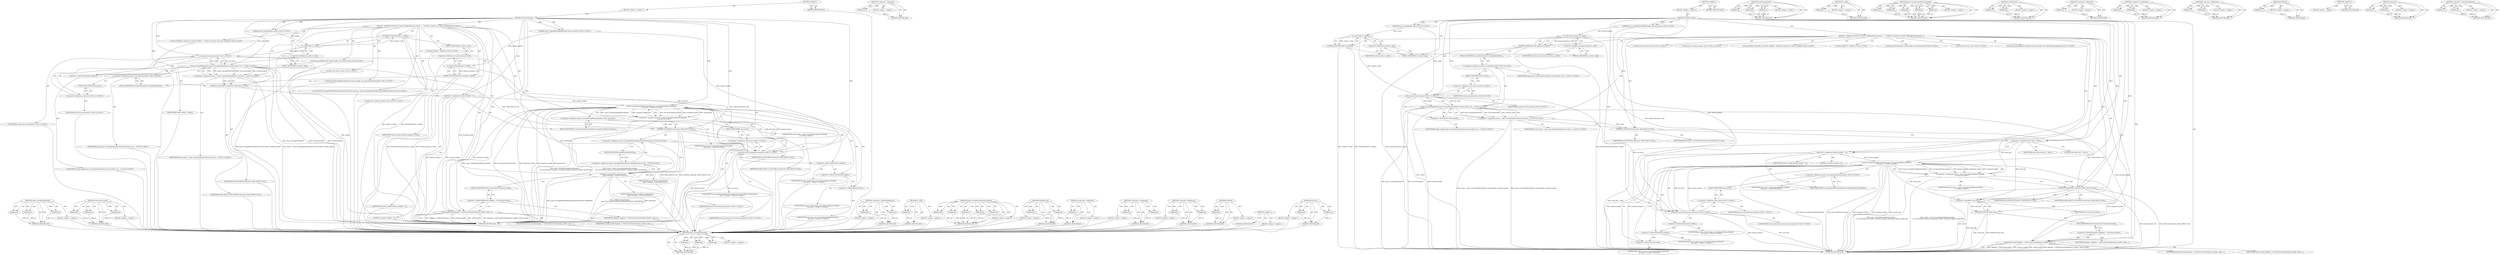 digraph "std.move" {
vulnerable_135 [label=<(METHOD,mojo.UnwrapPlatformFile)>];
vulnerable_136 [label=<(PARAM,p1)>];
vulnerable_137 [label=<(PARAM,p2)>];
vulnerable_138 [label=<(PARAM,p3)>];
vulnerable_139 [label=<(BLOCK,&lt;empty&gt;,&lt;empty&gt;)>];
vulnerable_140 [label=<(METHOD_RETURN,ANY)>];
vulnerable_163 [label=<(METHOD,&lt;operator&gt;.logicalNot)>];
vulnerable_164 [label=<(PARAM,p1)>];
vulnerable_165 [label=<(BLOCK,&lt;empty&gt;,&lt;empty&gt;)>];
vulnerable_166 [label=<(METHOD_RETURN,ANY)>];
vulnerable_6 [label=<(METHOD,&lt;global&gt;)<SUB>1</SUB>>];
vulnerable_7 [label=<(BLOCK,&lt;empty&gt;,&lt;empty&gt;)<SUB>1</SUB>>];
vulnerable_8 [label=<(METHOD,StreamCreated)<SUB>1</SUB>>];
vulnerable_9 [label="<(PARAM,mojo::ScopedSharedBufferHandle shared_memory)<SUB>2</SUB>>"];
vulnerable_10 [label="<(PARAM,mojo::ScopedHandle socket)<SUB>3</SUB>>"];
vulnerable_11 [label=<(BLOCK,{
  DCHECK_CALLED_ON_VALID_THREAD(thread_checke...,{
  DCHECK_CALLED_ON_VALID_THREAD(thread_checke...)<SUB>3</SUB>>];
vulnerable_12 [label="<(LOCAL,DCHECK_CALLED_ON_VALID_THREAD : DCHECK_CALLED_ON_VALID_THREAD)<SUB>4</SUB>>"];
vulnerable_13 [label="<(LOCAL,DCHECK : DCHECK)<SUB>5</SUB>>"];
vulnerable_14 [label=<(DCHECK,DCHECK(socket.is_valid()))<SUB>6</SUB>>];
vulnerable_15 [label=<(is_valid,socket.is_valid())<SUB>6</SUB>>];
vulnerable_16 [label=<(&lt;operator&gt;.fieldAccess,socket.is_valid)<SUB>6</SUB>>];
vulnerable_17 [label=<(IDENTIFIER,socket,socket.is_valid())<SUB>6</SUB>>];
vulnerable_18 [label=<(FIELD_IDENTIFIER,is_valid,is_valid)<SUB>6</SUB>>];
vulnerable_19 [label=<(DCHECK,DCHECK(shared_memory.is_valid()))<SUB>7</SUB>>];
vulnerable_20 [label=<(is_valid,shared_memory.is_valid())<SUB>7</SUB>>];
vulnerable_21 [label=<(&lt;operator&gt;.fieldAccess,shared_memory.is_valid)<SUB>7</SUB>>];
vulnerable_22 [label=<(IDENTIFIER,shared_memory,shared_memory.is_valid())<SUB>7</SUB>>];
vulnerable_23 [label=<(FIELD_IDENTIFIER,is_valid,is_valid)<SUB>7</SUB>>];
vulnerable_24 [label="<(LOCAL,base.PlatformFile socket_handle: base.PlatformFile)<SUB>9</SUB>>"];
vulnerable_25 [label="<(LOCAL,auto result: auto)<SUB>10</SUB>>"];
vulnerable_26 [label="<(&lt;operator&gt;.assignment,result = mojo::UnwrapPlatformFile(std::move(soc...)<SUB>10</SUB>>"];
vulnerable_27 [label="<(IDENTIFIER,result,result = mojo::UnwrapPlatformFile(std::move(soc...)<SUB>10</SUB>>"];
vulnerable_28 [label="<(mojo.UnwrapPlatformFile,mojo::UnwrapPlatformFile(std::move(socket), &amp;so...)<SUB>10</SUB>>"];
vulnerable_29 [label="<(&lt;operator&gt;.fieldAccess,mojo::UnwrapPlatformFile)<SUB>10</SUB>>"];
vulnerable_30 [label="<(IDENTIFIER,mojo,mojo::UnwrapPlatformFile(std::move(socket), &amp;so...)<SUB>10</SUB>>"];
vulnerable_31 [label=<(FIELD_IDENTIFIER,UnwrapPlatformFile,UnwrapPlatformFile)<SUB>10</SUB>>];
vulnerable_32 [label="<(std.move,std::move(socket))<SUB>10</SUB>>"];
vulnerable_33 [label="<(&lt;operator&gt;.fieldAccess,std::move)<SUB>10</SUB>>"];
vulnerable_34 [label="<(IDENTIFIER,std,std::move(socket))<SUB>10</SUB>>"];
vulnerable_35 [label=<(FIELD_IDENTIFIER,move,move)<SUB>10</SUB>>];
vulnerable_36 [label="<(IDENTIFIER,socket,std::move(socket))<SUB>10</SUB>>"];
vulnerable_37 [label=<(&lt;operator&gt;.addressOf,&amp;socket_handle)<SUB>10</SUB>>];
vulnerable_38 [label="<(IDENTIFIER,socket_handle,mojo::UnwrapPlatformFile(std::move(socket), &amp;so...)<SUB>10</SUB>>"];
vulnerable_39 [label=<(DCHECK_EQ,DCHECK_EQ(result, MOJO_RESULT_OK))<SUB>11</SUB>>];
vulnerable_40 [label=<(IDENTIFIER,result,DCHECK_EQ(result, MOJO_RESULT_OK))<SUB>11</SUB>>];
vulnerable_41 [label=<(IDENTIFIER,MOJO_RESULT_OK,DCHECK_EQ(result, MOJO_RESULT_OK))<SUB>11</SUB>>];
vulnerable_42 [label="<(LOCAL,base.SharedMemoryHandle memory_handle: base.SharedMemoryHandle)<SUB>13</SUB>>"];
vulnerable_43 [label="<(LOCAL,bool read_only: bool)<SUB>14</SUB>>"];
vulnerable_44 [label=<(&lt;operator&gt;.assignment,read_only = false)<SUB>14</SUB>>];
vulnerable_45 [label=<(IDENTIFIER,read_only,read_only = false)<SUB>14</SUB>>];
vulnerable_46 [label=<(LITERAL,false,read_only = false)<SUB>14</SUB>>];
vulnerable_47 [label="<(LOCAL,size_t memory_length: size_t)<SUB>15</SUB>>"];
vulnerable_48 [label=<(&lt;operator&gt;.assignment,memory_length = 0)<SUB>15</SUB>>];
vulnerable_49 [label=<(IDENTIFIER,memory_length,memory_length = 0)<SUB>15</SUB>>];
vulnerable_50 [label=<(LITERAL,0,memory_length = 0)<SUB>15</SUB>>];
vulnerable_51 [label="<(&lt;operator&gt;.assignment,result = mojo::UnwrapSharedMemoryHandle(
      ...)<SUB>16</SUB>>"];
vulnerable_52 [label="<(IDENTIFIER,result,result = mojo::UnwrapSharedMemoryHandle(
      ...)<SUB>16</SUB>>"];
vulnerable_53 [label="<(mojo.UnwrapSharedMemoryHandle,mojo::UnwrapSharedMemoryHandle(
      std::move...)<SUB>16</SUB>>"];
vulnerable_54 [label="<(&lt;operator&gt;.fieldAccess,mojo::UnwrapSharedMemoryHandle)<SUB>16</SUB>>"];
vulnerable_55 [label="<(IDENTIFIER,mojo,mojo::UnwrapSharedMemoryHandle(
      std::move...)<SUB>16</SUB>>"];
vulnerable_56 [label=<(FIELD_IDENTIFIER,UnwrapSharedMemoryHandle,UnwrapSharedMemoryHandle)<SUB>16</SUB>>];
vulnerable_57 [label="<(std.move,std::move(shared_memory))<SUB>17</SUB>>"];
vulnerable_58 [label="<(&lt;operator&gt;.fieldAccess,std::move)<SUB>17</SUB>>"];
vulnerable_59 [label="<(IDENTIFIER,std,std::move(shared_memory))<SUB>17</SUB>>"];
vulnerable_60 [label=<(FIELD_IDENTIFIER,move,move)<SUB>17</SUB>>];
vulnerable_61 [label="<(IDENTIFIER,shared_memory,std::move(shared_memory))<SUB>17</SUB>>"];
vulnerable_62 [label=<(&lt;operator&gt;.addressOf,&amp;memory_handle)<SUB>17</SUB>>];
vulnerable_63 [label="<(IDENTIFIER,memory_handle,mojo::UnwrapSharedMemoryHandle(
      std::move...)<SUB>17</SUB>>"];
vulnerable_64 [label=<(&lt;operator&gt;.addressOf,&amp;memory_length)<SUB>17</SUB>>];
vulnerable_65 [label="<(IDENTIFIER,memory_length,mojo::UnwrapSharedMemoryHandle(
      std::move...)<SUB>17</SUB>>"];
vulnerable_66 [label=<(&lt;operator&gt;.addressOf,&amp;read_only)<SUB>17</SUB>>];
vulnerable_67 [label="<(IDENTIFIER,read_only,mojo::UnwrapSharedMemoryHandle(
      std::move...)<SUB>17</SUB>>"];
vulnerable_68 [label=<(DCHECK_EQ,DCHECK_EQ(result, MOJO_RESULT_OK))<SUB>18</SUB>>];
vulnerable_69 [label=<(IDENTIFIER,result,DCHECK_EQ(result, MOJO_RESULT_OK))<SUB>18</SUB>>];
vulnerable_70 [label=<(IDENTIFIER,MOJO_RESULT_OK,DCHECK_EQ(result, MOJO_RESULT_OK))<SUB>18</SUB>>];
vulnerable_71 [label=<(DCHECK,DCHECK(!read_only))<SUB>19</SUB>>];
vulnerable_72 [label=<(&lt;operator&gt;.logicalNot,!read_only)<SUB>19</SUB>>];
vulnerable_73 [label=<(IDENTIFIER,read_only,!read_only)<SUB>19</SUB>>];
vulnerable_74 [label=<(OnStreamCreated,delegate_-&gt;OnStreamCreated(memory_handle, socke...)<SUB>21</SUB>>];
vulnerable_75 [label=<(&lt;operator&gt;.indirectFieldAccess,delegate_-&gt;OnStreamCreated)<SUB>21</SUB>>];
vulnerable_76 [label=<(IDENTIFIER,delegate_,delegate_-&gt;OnStreamCreated(memory_handle, socke...)<SUB>21</SUB>>];
vulnerable_77 [label=<(FIELD_IDENTIFIER,OnStreamCreated,OnStreamCreated)<SUB>21</SUB>>];
vulnerable_78 [label=<(IDENTIFIER,memory_handle,delegate_-&gt;OnStreamCreated(memory_handle, socke...)<SUB>21</SUB>>];
vulnerable_79 [label=<(IDENTIFIER,socket_handle,delegate_-&gt;OnStreamCreated(memory_handle, socke...)<SUB>21</SUB>>];
vulnerable_80 [label=<(METHOD_RETURN,void)<SUB>1</SUB>>];
vulnerable_82 [label=<(METHOD_RETURN,ANY)<SUB>1</SUB>>];
vulnerable_167 [label=<(METHOD,OnStreamCreated)>];
vulnerable_168 [label=<(PARAM,p1)>];
vulnerable_169 [label=<(PARAM,p2)>];
vulnerable_170 [label=<(PARAM,p3)>];
vulnerable_171 [label=<(BLOCK,&lt;empty&gt;,&lt;empty&gt;)>];
vulnerable_172 [label=<(METHOD_RETURN,ANY)>];
vulnerable_121 [label=<(METHOD,is_valid)>];
vulnerable_122 [label=<(PARAM,p1)>];
vulnerable_123 [label=<(BLOCK,&lt;empty&gt;,&lt;empty&gt;)>];
vulnerable_124 [label=<(METHOD_RETURN,ANY)>];
vulnerable_155 [label=<(METHOD,mojo.UnwrapSharedMemoryHandle)>];
vulnerable_156 [label=<(PARAM,p1)>];
vulnerable_157 [label=<(PARAM,p2)>];
vulnerable_158 [label=<(PARAM,p3)>];
vulnerable_159 [label=<(PARAM,p4)>];
vulnerable_160 [label=<(PARAM,p5)>];
vulnerable_161 [label=<(BLOCK,&lt;empty&gt;,&lt;empty&gt;)>];
vulnerable_162 [label=<(METHOD_RETURN,ANY)>];
vulnerable_150 [label=<(METHOD,DCHECK_EQ)>];
vulnerable_151 [label=<(PARAM,p1)>];
vulnerable_152 [label=<(PARAM,p2)>];
vulnerable_153 [label=<(BLOCK,&lt;empty&gt;,&lt;empty&gt;)>];
vulnerable_154 [label=<(METHOD_RETURN,ANY)>];
vulnerable_146 [label=<(METHOD,&lt;operator&gt;.addressOf)>];
vulnerable_147 [label=<(PARAM,p1)>];
vulnerable_148 [label=<(BLOCK,&lt;empty&gt;,&lt;empty&gt;)>];
vulnerable_149 [label=<(METHOD_RETURN,ANY)>];
vulnerable_130 [label=<(METHOD,&lt;operator&gt;.assignment)>];
vulnerable_131 [label=<(PARAM,p1)>];
vulnerable_132 [label=<(PARAM,p2)>];
vulnerable_133 [label=<(BLOCK,&lt;empty&gt;,&lt;empty&gt;)>];
vulnerable_134 [label=<(METHOD_RETURN,ANY)>];
vulnerable_125 [label=<(METHOD,&lt;operator&gt;.fieldAccess)>];
vulnerable_126 [label=<(PARAM,p1)>];
vulnerable_127 [label=<(PARAM,p2)>];
vulnerable_128 [label=<(BLOCK,&lt;empty&gt;,&lt;empty&gt;)>];
vulnerable_129 [label=<(METHOD_RETURN,ANY)>];
vulnerable_117 [label=<(METHOD,DCHECK)>];
vulnerable_118 [label=<(PARAM,p1)>];
vulnerable_119 [label=<(BLOCK,&lt;empty&gt;,&lt;empty&gt;)>];
vulnerable_120 [label=<(METHOD_RETURN,ANY)>];
vulnerable_111 [label=<(METHOD,&lt;global&gt;)<SUB>1</SUB>>];
vulnerable_112 [label=<(BLOCK,&lt;empty&gt;,&lt;empty&gt;)>];
vulnerable_113 [label=<(METHOD_RETURN,ANY)>];
vulnerable_141 [label=<(METHOD,std.move)>];
vulnerable_142 [label=<(PARAM,p1)>];
vulnerable_143 [label=<(PARAM,p2)>];
vulnerable_144 [label=<(BLOCK,&lt;empty&gt;,&lt;empty&gt;)>];
vulnerable_145 [label=<(METHOD_RETURN,ANY)>];
vulnerable_173 [label=<(METHOD,&lt;operator&gt;.indirectFieldAccess)>];
vulnerable_174 [label=<(PARAM,p1)>];
vulnerable_175 [label=<(PARAM,p2)>];
vulnerable_176 [label=<(BLOCK,&lt;empty&gt;,&lt;empty&gt;)>];
vulnerable_177 [label=<(METHOD_RETURN,ANY)>];
fixed_138 [label=<(METHOD,mojo.UnwrapPlatformFile)>];
fixed_139 [label=<(PARAM,p1)>];
fixed_140 [label=<(PARAM,p2)>];
fixed_141 [label=<(PARAM,p3)>];
fixed_142 [label=<(BLOCK,&lt;empty&gt;,&lt;empty&gt;)>];
fixed_143 [label=<(METHOD_RETURN,ANY)>];
fixed_166 [label=<(METHOD,OnStreamCreated)>];
fixed_167 [label=<(PARAM,p1)>];
fixed_168 [label=<(PARAM,p2)>];
fixed_169 [label=<(PARAM,p3)>];
fixed_170 [label=<(BLOCK,&lt;empty&gt;,&lt;empty&gt;)>];
fixed_171 [label=<(METHOD_RETURN,ANY)>];
fixed_6 [label=<(METHOD,&lt;global&gt;)<SUB>1</SUB>>];
fixed_7 [label=<(BLOCK,&lt;empty&gt;,&lt;empty&gt;)<SUB>1</SUB>>];
fixed_8 [label=<(METHOD,StreamCreated)<SUB>1</SUB>>];
fixed_9 [label="<(PARAM,mojo::ScopedSharedBufferHandle shared_memory)<SUB>2</SUB>>"];
fixed_10 [label="<(PARAM,mojo::ScopedHandle socket)<SUB>3</SUB>>"];
fixed_11 [label=<(BLOCK,{
  DCHECK_CALLED_ON_VALID_THREAD(thread_checke...,{
  DCHECK_CALLED_ON_VALID_THREAD(thread_checke...)<SUB>3</SUB>>];
fixed_12 [label="<(LOCAL,DCHECK_CALLED_ON_VALID_THREAD : DCHECK_CALLED_ON_VALID_THREAD)<SUB>4</SUB>>"];
fixed_13 [label="<(LOCAL,DCHECK : DCHECK)<SUB>5</SUB>>"];
fixed_14 [label=<(DCHECK,DCHECK(socket.is_valid()))<SUB>6</SUB>>];
fixed_15 [label=<(is_valid,socket.is_valid())<SUB>6</SUB>>];
fixed_16 [label=<(&lt;operator&gt;.fieldAccess,socket.is_valid)<SUB>6</SUB>>];
fixed_17 [label=<(IDENTIFIER,socket,socket.is_valid())<SUB>6</SUB>>];
fixed_18 [label=<(FIELD_IDENTIFIER,is_valid,is_valid)<SUB>6</SUB>>];
fixed_19 [label=<(DCHECK,DCHECK(shared_memory.is_valid()))<SUB>7</SUB>>];
fixed_20 [label=<(is_valid,shared_memory.is_valid())<SUB>7</SUB>>];
fixed_21 [label=<(&lt;operator&gt;.fieldAccess,shared_memory.is_valid)<SUB>7</SUB>>];
fixed_22 [label=<(IDENTIFIER,shared_memory,shared_memory.is_valid())<SUB>7</SUB>>];
fixed_23 [label=<(FIELD_IDENTIFIER,is_valid,is_valid)<SUB>7</SUB>>];
fixed_24 [label="<(LOCAL,base.PlatformFile socket_handle: base.PlatformFile)<SUB>9</SUB>>"];
fixed_25 [label="<(LOCAL,auto result: auto)<SUB>10</SUB>>"];
fixed_26 [label="<(&lt;operator&gt;.assignment,result = mojo::UnwrapPlatformFile(std::move(soc...)<SUB>10</SUB>>"];
fixed_27 [label="<(IDENTIFIER,result,result = mojo::UnwrapPlatformFile(std::move(soc...)<SUB>10</SUB>>"];
fixed_28 [label="<(mojo.UnwrapPlatformFile,mojo::UnwrapPlatformFile(std::move(socket), &amp;so...)<SUB>10</SUB>>"];
fixed_29 [label="<(&lt;operator&gt;.fieldAccess,mojo::UnwrapPlatformFile)<SUB>10</SUB>>"];
fixed_30 [label="<(IDENTIFIER,mojo,mojo::UnwrapPlatformFile(std::move(socket), &amp;so...)<SUB>10</SUB>>"];
fixed_31 [label=<(FIELD_IDENTIFIER,UnwrapPlatformFile,UnwrapPlatformFile)<SUB>10</SUB>>];
fixed_32 [label="<(std.move,std::move(socket))<SUB>10</SUB>>"];
fixed_33 [label="<(&lt;operator&gt;.fieldAccess,std::move)<SUB>10</SUB>>"];
fixed_34 [label="<(IDENTIFIER,std,std::move(socket))<SUB>10</SUB>>"];
fixed_35 [label=<(FIELD_IDENTIFIER,move,move)<SUB>10</SUB>>];
fixed_36 [label="<(IDENTIFIER,socket,std::move(socket))<SUB>10</SUB>>"];
fixed_37 [label=<(&lt;operator&gt;.addressOf,&amp;socket_handle)<SUB>10</SUB>>];
fixed_38 [label="<(IDENTIFIER,socket_handle,mojo::UnwrapPlatformFile(std::move(socket), &amp;so...)<SUB>10</SUB>>"];
fixed_39 [label=<(DCHECK_EQ,DCHECK_EQ(result, MOJO_RESULT_OK))<SUB>11</SUB>>];
fixed_40 [label=<(IDENTIFIER,result,DCHECK_EQ(result, MOJO_RESULT_OK))<SUB>11</SUB>>];
fixed_41 [label=<(IDENTIFIER,MOJO_RESULT_OK,DCHECK_EQ(result, MOJO_RESULT_OK))<SUB>11</SUB>>];
fixed_42 [label="<(LOCAL,base.SharedMemoryHandle memory_handle: base.SharedMemoryHandle)<SUB>13</SUB>>"];
fixed_43 [label="<(LOCAL,mojo.UnwrappedSharedMemoryHandleProtection protection: mojo.UnwrappedSharedMemoryHandleProtection)<SUB>14</SUB>>"];
fixed_44 [label="<(LOCAL,size_t memory_length: size_t)<SUB>15</SUB>>"];
fixed_45 [label=<(&lt;operator&gt;.assignment,memory_length = 0)<SUB>15</SUB>>];
fixed_46 [label=<(IDENTIFIER,memory_length,memory_length = 0)<SUB>15</SUB>>];
fixed_47 [label=<(LITERAL,0,memory_length = 0)<SUB>15</SUB>>];
fixed_48 [label="<(&lt;operator&gt;.assignment,result = mojo::UnwrapSharedMemoryHandle(
      ...)<SUB>16</SUB>>"];
fixed_49 [label="<(IDENTIFIER,result,result = mojo::UnwrapSharedMemoryHandle(
      ...)<SUB>16</SUB>>"];
fixed_50 [label="<(mojo.UnwrapSharedMemoryHandle,mojo::UnwrapSharedMemoryHandle(
      std::move...)<SUB>16</SUB>>"];
fixed_51 [label="<(&lt;operator&gt;.fieldAccess,mojo::UnwrapSharedMemoryHandle)<SUB>16</SUB>>"];
fixed_52 [label="<(IDENTIFIER,mojo,mojo::UnwrapSharedMemoryHandle(
      std::move...)<SUB>16</SUB>>"];
fixed_53 [label=<(FIELD_IDENTIFIER,UnwrapSharedMemoryHandle,UnwrapSharedMemoryHandle)<SUB>16</SUB>>];
fixed_54 [label="<(std.move,std::move(shared_memory))<SUB>17</SUB>>"];
fixed_55 [label="<(&lt;operator&gt;.fieldAccess,std::move)<SUB>17</SUB>>"];
fixed_56 [label="<(IDENTIFIER,std,std::move(shared_memory))<SUB>17</SUB>>"];
fixed_57 [label=<(FIELD_IDENTIFIER,move,move)<SUB>17</SUB>>];
fixed_58 [label="<(IDENTIFIER,shared_memory,std::move(shared_memory))<SUB>17</SUB>>"];
fixed_59 [label=<(&lt;operator&gt;.addressOf,&amp;memory_handle)<SUB>17</SUB>>];
fixed_60 [label="<(IDENTIFIER,memory_handle,mojo::UnwrapSharedMemoryHandle(
      std::move...)<SUB>17</SUB>>"];
fixed_61 [label=<(&lt;operator&gt;.addressOf,&amp;memory_length)<SUB>17</SUB>>];
fixed_62 [label="<(IDENTIFIER,memory_length,mojo::UnwrapSharedMemoryHandle(
      std::move...)<SUB>17</SUB>>"];
fixed_63 [label=<(&lt;operator&gt;.addressOf,&amp;protection)<SUB>17</SUB>>];
fixed_64 [label="<(IDENTIFIER,protection,mojo::UnwrapSharedMemoryHandle(
      std::move...)<SUB>17</SUB>>"];
fixed_65 [label=<(DCHECK_EQ,DCHECK_EQ(result, MOJO_RESULT_OK))<SUB>18</SUB>>];
fixed_66 [label=<(IDENTIFIER,result,DCHECK_EQ(result, MOJO_RESULT_OK))<SUB>18</SUB>>];
fixed_67 [label=<(IDENTIFIER,MOJO_RESULT_OK,DCHECK_EQ(result, MOJO_RESULT_OK))<SUB>18</SUB>>];
fixed_68 [label="<(DCHECK_EQ,DCHECK_EQ(protection,
            mojo::Unwrapp...)<SUB>19</SUB>>"];
fixed_69 [label="<(IDENTIFIER,protection,DCHECK_EQ(protection,
            mojo::Unwrapp...)<SUB>19</SUB>>"];
fixed_70 [label="<(&lt;operator&gt;.fieldAccess,mojo::UnwrappedSharedMemoryHandleProtection::kR...)<SUB>20</SUB>>"];
fixed_71 [label="<(&lt;operator&gt;.fieldAccess,mojo::UnwrappedSharedMemoryHandleProtection)<SUB>20</SUB>>"];
fixed_72 [label="<(IDENTIFIER,mojo,DCHECK_EQ(protection,
            mojo::Unwrapp...)<SUB>20</SUB>>"];
fixed_73 [label="<(IDENTIFIER,UnwrappedSharedMemoryHandleProtection,DCHECK_EQ(protection,
            mojo::Unwrapp...)<SUB>20</SUB>>"];
fixed_74 [label=<(FIELD_IDENTIFIER,kReadWrite,kReadWrite)<SUB>20</SUB>>];
fixed_75 [label=<(OnStreamCreated,delegate_-&gt;OnStreamCreated(memory_handle, socke...)<SUB>22</SUB>>];
fixed_76 [label=<(&lt;operator&gt;.indirectFieldAccess,delegate_-&gt;OnStreamCreated)<SUB>22</SUB>>];
fixed_77 [label=<(IDENTIFIER,delegate_,delegate_-&gt;OnStreamCreated(memory_handle, socke...)<SUB>22</SUB>>];
fixed_78 [label=<(FIELD_IDENTIFIER,OnStreamCreated,OnStreamCreated)<SUB>22</SUB>>];
fixed_79 [label=<(IDENTIFIER,memory_handle,delegate_-&gt;OnStreamCreated(memory_handle, socke...)<SUB>22</SUB>>];
fixed_80 [label=<(IDENTIFIER,socket_handle,delegate_-&gt;OnStreamCreated(memory_handle, socke...)<SUB>22</SUB>>];
fixed_81 [label=<(METHOD_RETURN,void)<SUB>1</SUB>>];
fixed_83 [label=<(METHOD_RETURN,ANY)<SUB>1</SUB>>];
fixed_172 [label=<(METHOD,&lt;operator&gt;.indirectFieldAccess)>];
fixed_173 [label=<(PARAM,p1)>];
fixed_174 [label=<(PARAM,p2)>];
fixed_175 [label=<(BLOCK,&lt;empty&gt;,&lt;empty&gt;)>];
fixed_176 [label=<(METHOD_RETURN,ANY)>];
fixed_124 [label=<(METHOD,is_valid)>];
fixed_125 [label=<(PARAM,p1)>];
fixed_126 [label=<(BLOCK,&lt;empty&gt;,&lt;empty&gt;)>];
fixed_127 [label=<(METHOD_RETURN,ANY)>];
fixed_158 [label=<(METHOD,mojo.UnwrapSharedMemoryHandle)>];
fixed_159 [label=<(PARAM,p1)>];
fixed_160 [label=<(PARAM,p2)>];
fixed_161 [label=<(PARAM,p3)>];
fixed_162 [label=<(PARAM,p4)>];
fixed_163 [label=<(PARAM,p5)>];
fixed_164 [label=<(BLOCK,&lt;empty&gt;,&lt;empty&gt;)>];
fixed_165 [label=<(METHOD_RETURN,ANY)>];
fixed_153 [label=<(METHOD,DCHECK_EQ)>];
fixed_154 [label=<(PARAM,p1)>];
fixed_155 [label=<(PARAM,p2)>];
fixed_156 [label=<(BLOCK,&lt;empty&gt;,&lt;empty&gt;)>];
fixed_157 [label=<(METHOD_RETURN,ANY)>];
fixed_149 [label=<(METHOD,&lt;operator&gt;.addressOf)>];
fixed_150 [label=<(PARAM,p1)>];
fixed_151 [label=<(BLOCK,&lt;empty&gt;,&lt;empty&gt;)>];
fixed_152 [label=<(METHOD_RETURN,ANY)>];
fixed_133 [label=<(METHOD,&lt;operator&gt;.assignment)>];
fixed_134 [label=<(PARAM,p1)>];
fixed_135 [label=<(PARAM,p2)>];
fixed_136 [label=<(BLOCK,&lt;empty&gt;,&lt;empty&gt;)>];
fixed_137 [label=<(METHOD_RETURN,ANY)>];
fixed_128 [label=<(METHOD,&lt;operator&gt;.fieldAccess)>];
fixed_129 [label=<(PARAM,p1)>];
fixed_130 [label=<(PARAM,p2)>];
fixed_131 [label=<(BLOCK,&lt;empty&gt;,&lt;empty&gt;)>];
fixed_132 [label=<(METHOD_RETURN,ANY)>];
fixed_120 [label=<(METHOD,DCHECK)>];
fixed_121 [label=<(PARAM,p1)>];
fixed_122 [label=<(BLOCK,&lt;empty&gt;,&lt;empty&gt;)>];
fixed_123 [label=<(METHOD_RETURN,ANY)>];
fixed_114 [label=<(METHOD,&lt;global&gt;)<SUB>1</SUB>>];
fixed_115 [label=<(BLOCK,&lt;empty&gt;,&lt;empty&gt;)>];
fixed_116 [label=<(METHOD_RETURN,ANY)>];
fixed_144 [label=<(METHOD,std.move)>];
fixed_145 [label=<(PARAM,p1)>];
fixed_146 [label=<(PARAM,p2)>];
fixed_147 [label=<(BLOCK,&lt;empty&gt;,&lt;empty&gt;)>];
fixed_148 [label=<(METHOD_RETURN,ANY)>];
vulnerable_135 -> vulnerable_136  [key=0, label="AST: "];
vulnerable_135 -> vulnerable_136  [key=1, label="DDG: "];
vulnerable_135 -> vulnerable_139  [key=0, label="AST: "];
vulnerable_135 -> vulnerable_137  [key=0, label="AST: "];
vulnerable_135 -> vulnerable_137  [key=1, label="DDG: "];
vulnerable_135 -> vulnerable_140  [key=0, label="AST: "];
vulnerable_135 -> vulnerable_140  [key=1, label="CFG: "];
vulnerable_135 -> vulnerable_138  [key=0, label="AST: "];
vulnerable_135 -> vulnerable_138  [key=1, label="DDG: "];
vulnerable_136 -> vulnerable_140  [key=0, label="DDG: p1"];
vulnerable_137 -> vulnerable_140  [key=0, label="DDG: p2"];
vulnerable_138 -> vulnerable_140  [key=0, label="DDG: p3"];
vulnerable_163 -> vulnerable_164  [key=0, label="AST: "];
vulnerable_163 -> vulnerable_164  [key=1, label="DDG: "];
vulnerable_163 -> vulnerable_165  [key=0, label="AST: "];
vulnerable_163 -> vulnerable_166  [key=0, label="AST: "];
vulnerable_163 -> vulnerable_166  [key=1, label="CFG: "];
vulnerable_164 -> vulnerable_166  [key=0, label="DDG: p1"];
vulnerable_6 -> vulnerable_7  [key=0, label="AST: "];
vulnerable_6 -> vulnerable_82  [key=0, label="AST: "];
vulnerable_6 -> vulnerable_82  [key=1, label="CFG: "];
vulnerable_7 -> vulnerable_8  [key=0, label="AST: "];
vulnerable_8 -> vulnerable_9  [key=0, label="AST: "];
vulnerable_8 -> vulnerable_9  [key=1, label="DDG: "];
vulnerable_8 -> vulnerable_10  [key=0, label="AST: "];
vulnerable_8 -> vulnerable_10  [key=1, label="DDG: "];
vulnerable_8 -> vulnerable_11  [key=0, label="AST: "];
vulnerable_8 -> vulnerable_80  [key=0, label="AST: "];
vulnerable_8 -> vulnerable_18  [key=0, label="CFG: "];
vulnerable_8 -> vulnerable_44  [key=0, label="DDG: "];
vulnerable_8 -> vulnerable_48  [key=0, label="DDG: "];
vulnerable_8 -> vulnerable_39  [key=0, label="DDG: "];
vulnerable_8 -> vulnerable_68  [key=0, label="DDG: "];
vulnerable_8 -> vulnerable_74  [key=0, label="DDG: "];
vulnerable_8 -> vulnerable_28  [key=0, label="DDG: "];
vulnerable_8 -> vulnerable_53  [key=0, label="DDG: "];
vulnerable_8 -> vulnerable_72  [key=0, label="DDG: "];
vulnerable_8 -> vulnerable_32  [key=0, label="DDG: "];
vulnerable_8 -> vulnerable_57  [key=0, label="DDG: "];
vulnerable_9 -> vulnerable_20  [key=0, label="DDG: shared_memory"];
vulnerable_9 -> vulnerable_57  [key=0, label="DDG: shared_memory"];
vulnerable_10 -> vulnerable_15  [key=0, label="DDG: socket"];
vulnerable_10 -> vulnerable_32  [key=0, label="DDG: socket"];
vulnerable_11 -> vulnerable_12  [key=0, label="AST: "];
vulnerable_11 -> vulnerable_13  [key=0, label="AST: "];
vulnerable_11 -> vulnerable_14  [key=0, label="AST: "];
vulnerable_11 -> vulnerable_19  [key=0, label="AST: "];
vulnerable_11 -> vulnerable_24  [key=0, label="AST: "];
vulnerable_11 -> vulnerable_25  [key=0, label="AST: "];
vulnerable_11 -> vulnerable_26  [key=0, label="AST: "];
vulnerable_11 -> vulnerable_39  [key=0, label="AST: "];
vulnerable_11 -> vulnerable_42  [key=0, label="AST: "];
vulnerable_11 -> vulnerable_43  [key=0, label="AST: "];
vulnerable_11 -> vulnerable_44  [key=0, label="AST: "];
vulnerable_11 -> vulnerable_47  [key=0, label="AST: "];
vulnerable_11 -> vulnerable_48  [key=0, label="AST: "];
vulnerable_11 -> vulnerable_51  [key=0, label="AST: "];
vulnerable_11 -> vulnerable_68  [key=0, label="AST: "];
vulnerable_11 -> vulnerable_71  [key=0, label="AST: "];
vulnerable_11 -> vulnerable_74  [key=0, label="AST: "];
vulnerable_14 -> vulnerable_15  [key=0, label="AST: "];
vulnerable_14 -> vulnerable_23  [key=0, label="CFG: "];
vulnerable_14 -> vulnerable_80  [key=0, label="DDG: socket.is_valid()"];
vulnerable_14 -> vulnerable_80  [key=1, label="DDG: DCHECK(socket.is_valid())"];
vulnerable_15 -> vulnerable_16  [key=0, label="AST: "];
vulnerable_15 -> vulnerable_14  [key=0, label="CFG: "];
vulnerable_15 -> vulnerable_14  [key=1, label="DDG: socket.is_valid"];
vulnerable_15 -> vulnerable_32  [key=0, label="DDG: socket.is_valid"];
vulnerable_16 -> vulnerable_17  [key=0, label="AST: "];
vulnerable_16 -> vulnerable_18  [key=0, label="AST: "];
vulnerable_16 -> vulnerable_15  [key=0, label="CFG: "];
vulnerable_18 -> vulnerable_16  [key=0, label="CFG: "];
vulnerable_19 -> vulnerable_20  [key=0, label="AST: "];
vulnerable_19 -> vulnerable_31  [key=0, label="CFG: "];
vulnerable_19 -> vulnerable_80  [key=0, label="DDG: shared_memory.is_valid()"];
vulnerable_19 -> vulnerable_80  [key=1, label="DDG: DCHECK(shared_memory.is_valid())"];
vulnerable_20 -> vulnerable_21  [key=0, label="AST: "];
vulnerable_20 -> vulnerable_19  [key=0, label="CFG: "];
vulnerable_20 -> vulnerable_19  [key=1, label="DDG: shared_memory.is_valid"];
vulnerable_20 -> vulnerable_57  [key=0, label="DDG: shared_memory.is_valid"];
vulnerable_21 -> vulnerable_22  [key=0, label="AST: "];
vulnerable_21 -> vulnerable_23  [key=0, label="AST: "];
vulnerable_21 -> vulnerable_20  [key=0, label="CFG: "];
vulnerable_23 -> vulnerable_21  [key=0, label="CFG: "];
vulnerable_26 -> vulnerable_27  [key=0, label="AST: "];
vulnerable_26 -> vulnerable_28  [key=0, label="AST: "];
vulnerable_26 -> vulnerable_39  [key=0, label="CFG: "];
vulnerable_26 -> vulnerable_39  [key=1, label="DDG: result"];
vulnerable_26 -> vulnerable_80  [key=0, label="DDG: mojo::UnwrapPlatformFile(std::move(socket), &amp;socket_handle)"];
vulnerable_26 -> vulnerable_80  [key=1, label="DDG: result = mojo::UnwrapPlatformFile(std::move(socket), &amp;socket_handle)"];
vulnerable_28 -> vulnerable_29  [key=0, label="AST: "];
vulnerable_28 -> vulnerable_32  [key=0, label="AST: "];
vulnerable_28 -> vulnerable_37  [key=0, label="AST: "];
vulnerable_28 -> vulnerable_26  [key=0, label="CFG: "];
vulnerable_28 -> vulnerable_26  [key=1, label="DDG: mojo::UnwrapPlatformFile"];
vulnerable_28 -> vulnerable_26  [key=2, label="DDG: std::move(socket)"];
vulnerable_28 -> vulnerable_26  [key=3, label="DDG: &amp;socket_handle"];
vulnerable_28 -> vulnerable_80  [key=0, label="DDG: mojo::UnwrapPlatformFile"];
vulnerable_28 -> vulnerable_80  [key=1, label="DDG: std::move(socket)"];
vulnerable_28 -> vulnerable_80  [key=2, label="DDG: &amp;socket_handle"];
vulnerable_28 -> vulnerable_74  [key=0, label="DDG: &amp;socket_handle"];
vulnerable_29 -> vulnerable_30  [key=0, label="AST: "];
vulnerable_29 -> vulnerable_31  [key=0, label="AST: "];
vulnerable_29 -> vulnerable_35  [key=0, label="CFG: "];
vulnerable_31 -> vulnerable_29  [key=0, label="CFG: "];
vulnerable_32 -> vulnerable_33  [key=0, label="AST: "];
vulnerable_32 -> vulnerable_36  [key=0, label="AST: "];
vulnerable_32 -> vulnerable_37  [key=0, label="CFG: "];
vulnerable_32 -> vulnerable_80  [key=0, label="DDG: socket"];
vulnerable_32 -> vulnerable_28  [key=0, label="DDG: std::move"];
vulnerable_32 -> vulnerable_28  [key=1, label="DDG: socket"];
vulnerable_32 -> vulnerable_57  [key=0, label="DDG: std::move"];
vulnerable_33 -> vulnerable_34  [key=0, label="AST: "];
vulnerable_33 -> vulnerable_35  [key=0, label="AST: "];
vulnerable_33 -> vulnerable_32  [key=0, label="CFG: "];
vulnerable_35 -> vulnerable_33  [key=0, label="CFG: "];
vulnerable_37 -> vulnerable_38  [key=0, label="AST: "];
vulnerable_37 -> vulnerable_28  [key=0, label="CFG: "];
vulnerable_39 -> vulnerable_40  [key=0, label="AST: "];
vulnerable_39 -> vulnerable_41  [key=0, label="AST: "];
vulnerable_39 -> vulnerable_44  [key=0, label="CFG: "];
vulnerable_39 -> vulnerable_68  [key=0, label="DDG: MOJO_RESULT_OK"];
vulnerable_44 -> vulnerable_45  [key=0, label="AST: "];
vulnerable_44 -> vulnerable_46  [key=0, label="AST: "];
vulnerable_44 -> vulnerable_48  [key=0, label="CFG: "];
vulnerable_44 -> vulnerable_80  [key=0, label="DDG: read_only = false"];
vulnerable_44 -> vulnerable_53  [key=0, label="DDG: read_only"];
vulnerable_44 -> vulnerable_72  [key=0, label="DDG: read_only"];
vulnerable_48 -> vulnerable_49  [key=0, label="AST: "];
vulnerable_48 -> vulnerable_50  [key=0, label="AST: "];
vulnerable_48 -> vulnerable_56  [key=0, label="CFG: "];
vulnerable_48 -> vulnerable_80  [key=0, label="DDG: memory_length"];
vulnerable_48 -> vulnerable_80  [key=1, label="DDG: memory_length = 0"];
vulnerable_48 -> vulnerable_53  [key=0, label="DDG: memory_length"];
vulnerable_51 -> vulnerable_52  [key=0, label="AST: "];
vulnerable_51 -> vulnerable_53  [key=0, label="AST: "];
vulnerable_51 -> vulnerable_68  [key=0, label="CFG: "];
vulnerable_51 -> vulnerable_68  [key=1, label="DDG: result"];
vulnerable_51 -> vulnerable_80  [key=0, label="DDG: mojo::UnwrapSharedMemoryHandle(
      std::move(shared_memory), &amp;memory_handle, &amp;memory_length, &amp;read_only)"];
vulnerable_51 -> vulnerable_80  [key=1, label="DDG: result = mojo::UnwrapSharedMemoryHandle(
      std::move(shared_memory), &amp;memory_handle, &amp;memory_length, &amp;read_only)"];
vulnerable_53 -> vulnerable_54  [key=0, label="AST: "];
vulnerable_53 -> vulnerable_57  [key=0, label="AST: "];
vulnerable_53 -> vulnerable_62  [key=0, label="AST: "];
vulnerable_53 -> vulnerable_64  [key=0, label="AST: "];
vulnerable_53 -> vulnerable_66  [key=0, label="AST: "];
vulnerable_53 -> vulnerable_51  [key=0, label="CFG: "];
vulnerable_53 -> vulnerable_51  [key=1, label="DDG: mojo::UnwrapSharedMemoryHandle"];
vulnerable_53 -> vulnerable_51  [key=2, label="DDG: std::move(shared_memory)"];
vulnerable_53 -> vulnerable_51  [key=3, label="DDG: &amp;read_only"];
vulnerable_53 -> vulnerable_51  [key=4, label="DDG: &amp;memory_handle"];
vulnerable_53 -> vulnerable_51  [key=5, label="DDG: &amp;memory_length"];
vulnerable_53 -> vulnerable_80  [key=0, label="DDG: mojo::UnwrapSharedMemoryHandle"];
vulnerable_53 -> vulnerable_80  [key=1, label="DDG: std::move(shared_memory)"];
vulnerable_53 -> vulnerable_80  [key=2, label="DDG: &amp;memory_handle"];
vulnerable_53 -> vulnerable_80  [key=3, label="DDG: &amp;memory_length"];
vulnerable_53 -> vulnerable_80  [key=4, label="DDG: &amp;read_only"];
vulnerable_53 -> vulnerable_74  [key=0, label="DDG: &amp;memory_handle"];
vulnerable_53 -> vulnerable_72  [key=0, label="DDG: &amp;read_only"];
vulnerable_54 -> vulnerable_55  [key=0, label="AST: "];
vulnerable_54 -> vulnerable_56  [key=0, label="AST: "];
vulnerable_54 -> vulnerable_60  [key=0, label="CFG: "];
vulnerable_56 -> vulnerable_54  [key=0, label="CFG: "];
vulnerable_57 -> vulnerable_58  [key=0, label="AST: "];
vulnerable_57 -> vulnerable_61  [key=0, label="AST: "];
vulnerable_57 -> vulnerable_62  [key=0, label="CFG: "];
vulnerable_57 -> vulnerable_80  [key=0, label="DDG: std::move"];
vulnerable_57 -> vulnerable_80  [key=1, label="DDG: shared_memory"];
vulnerable_57 -> vulnerable_53  [key=0, label="DDG: std::move"];
vulnerable_57 -> vulnerable_53  [key=1, label="DDG: shared_memory"];
vulnerable_58 -> vulnerable_59  [key=0, label="AST: "];
vulnerable_58 -> vulnerable_60  [key=0, label="AST: "];
vulnerable_58 -> vulnerable_57  [key=0, label="CFG: "];
vulnerable_60 -> vulnerable_58  [key=0, label="CFG: "];
vulnerable_62 -> vulnerable_63  [key=0, label="AST: "];
vulnerable_62 -> vulnerable_64  [key=0, label="CFG: "];
vulnerable_64 -> vulnerable_65  [key=0, label="AST: "];
vulnerable_64 -> vulnerable_66  [key=0, label="CFG: "];
vulnerable_66 -> vulnerable_67  [key=0, label="AST: "];
vulnerable_66 -> vulnerable_53  [key=0, label="CFG: "];
vulnerable_68 -> vulnerable_69  [key=0, label="AST: "];
vulnerable_68 -> vulnerable_70  [key=0, label="AST: "];
vulnerable_68 -> vulnerable_72  [key=0, label="CFG: "];
vulnerable_68 -> vulnerable_80  [key=0, label="DDG: result"];
vulnerable_68 -> vulnerable_80  [key=1, label="DDG: MOJO_RESULT_OK"];
vulnerable_68 -> vulnerable_80  [key=2, label="DDG: DCHECK_EQ(result, MOJO_RESULT_OK)"];
vulnerable_71 -> vulnerable_72  [key=0, label="AST: "];
vulnerable_71 -> vulnerable_77  [key=0, label="CFG: "];
vulnerable_71 -> vulnerable_80  [key=0, label="DDG: !read_only"];
vulnerable_71 -> vulnerable_80  [key=1, label="DDG: DCHECK(!read_only)"];
vulnerable_72 -> vulnerable_73  [key=0, label="AST: "];
vulnerable_72 -> vulnerable_71  [key=0, label="CFG: "];
vulnerable_72 -> vulnerable_71  [key=1, label="DDG: read_only"];
vulnerable_72 -> vulnerable_80  [key=0, label="DDG: read_only"];
vulnerable_74 -> vulnerable_75  [key=0, label="AST: "];
vulnerable_74 -> vulnerable_78  [key=0, label="AST: "];
vulnerable_74 -> vulnerable_79  [key=0, label="AST: "];
vulnerable_74 -> vulnerable_80  [key=0, label="CFG: "];
vulnerable_74 -> vulnerable_80  [key=1, label="DDG: delegate_-&gt;OnStreamCreated"];
vulnerable_74 -> vulnerable_80  [key=2, label="DDG: memory_handle"];
vulnerable_74 -> vulnerable_80  [key=3, label="DDG: socket_handle"];
vulnerable_74 -> vulnerable_80  [key=4, label="DDG: delegate_-&gt;OnStreamCreated(memory_handle, socket_handle)"];
vulnerable_75 -> vulnerable_76  [key=0, label="AST: "];
vulnerable_75 -> vulnerable_77  [key=0, label="AST: "];
vulnerable_75 -> vulnerable_74  [key=0, label="CFG: "];
vulnerable_77 -> vulnerable_75  [key=0, label="CFG: "];
vulnerable_167 -> vulnerable_168  [key=0, label="AST: "];
vulnerable_167 -> vulnerable_168  [key=1, label="DDG: "];
vulnerable_167 -> vulnerable_171  [key=0, label="AST: "];
vulnerable_167 -> vulnerable_169  [key=0, label="AST: "];
vulnerable_167 -> vulnerable_169  [key=1, label="DDG: "];
vulnerable_167 -> vulnerable_172  [key=0, label="AST: "];
vulnerable_167 -> vulnerable_172  [key=1, label="CFG: "];
vulnerable_167 -> vulnerable_170  [key=0, label="AST: "];
vulnerable_167 -> vulnerable_170  [key=1, label="DDG: "];
vulnerable_168 -> vulnerable_172  [key=0, label="DDG: p1"];
vulnerable_169 -> vulnerable_172  [key=0, label="DDG: p2"];
vulnerable_170 -> vulnerable_172  [key=0, label="DDG: p3"];
vulnerable_121 -> vulnerable_122  [key=0, label="AST: "];
vulnerable_121 -> vulnerable_122  [key=1, label="DDG: "];
vulnerable_121 -> vulnerable_123  [key=0, label="AST: "];
vulnerable_121 -> vulnerable_124  [key=0, label="AST: "];
vulnerable_121 -> vulnerable_124  [key=1, label="CFG: "];
vulnerable_122 -> vulnerable_124  [key=0, label="DDG: p1"];
vulnerable_155 -> vulnerable_156  [key=0, label="AST: "];
vulnerable_155 -> vulnerable_156  [key=1, label="DDG: "];
vulnerable_155 -> vulnerable_161  [key=0, label="AST: "];
vulnerable_155 -> vulnerable_157  [key=0, label="AST: "];
vulnerable_155 -> vulnerable_157  [key=1, label="DDG: "];
vulnerable_155 -> vulnerable_162  [key=0, label="AST: "];
vulnerable_155 -> vulnerable_162  [key=1, label="CFG: "];
vulnerable_155 -> vulnerable_158  [key=0, label="AST: "];
vulnerable_155 -> vulnerable_158  [key=1, label="DDG: "];
vulnerable_155 -> vulnerable_159  [key=0, label="AST: "];
vulnerable_155 -> vulnerable_159  [key=1, label="DDG: "];
vulnerable_155 -> vulnerable_160  [key=0, label="AST: "];
vulnerable_155 -> vulnerable_160  [key=1, label="DDG: "];
vulnerable_156 -> vulnerable_162  [key=0, label="DDG: p1"];
vulnerable_157 -> vulnerable_162  [key=0, label="DDG: p2"];
vulnerable_158 -> vulnerable_162  [key=0, label="DDG: p3"];
vulnerable_159 -> vulnerable_162  [key=0, label="DDG: p4"];
vulnerable_160 -> vulnerable_162  [key=0, label="DDG: p5"];
vulnerable_150 -> vulnerable_151  [key=0, label="AST: "];
vulnerable_150 -> vulnerable_151  [key=1, label="DDG: "];
vulnerable_150 -> vulnerable_153  [key=0, label="AST: "];
vulnerable_150 -> vulnerable_152  [key=0, label="AST: "];
vulnerable_150 -> vulnerable_152  [key=1, label="DDG: "];
vulnerable_150 -> vulnerable_154  [key=0, label="AST: "];
vulnerable_150 -> vulnerable_154  [key=1, label="CFG: "];
vulnerable_151 -> vulnerable_154  [key=0, label="DDG: p1"];
vulnerable_152 -> vulnerable_154  [key=0, label="DDG: p2"];
vulnerable_146 -> vulnerable_147  [key=0, label="AST: "];
vulnerable_146 -> vulnerable_147  [key=1, label="DDG: "];
vulnerable_146 -> vulnerable_148  [key=0, label="AST: "];
vulnerable_146 -> vulnerable_149  [key=0, label="AST: "];
vulnerable_146 -> vulnerable_149  [key=1, label="CFG: "];
vulnerable_147 -> vulnerable_149  [key=0, label="DDG: p1"];
vulnerable_130 -> vulnerable_131  [key=0, label="AST: "];
vulnerable_130 -> vulnerable_131  [key=1, label="DDG: "];
vulnerable_130 -> vulnerable_133  [key=0, label="AST: "];
vulnerable_130 -> vulnerable_132  [key=0, label="AST: "];
vulnerable_130 -> vulnerable_132  [key=1, label="DDG: "];
vulnerable_130 -> vulnerable_134  [key=0, label="AST: "];
vulnerable_130 -> vulnerable_134  [key=1, label="CFG: "];
vulnerable_131 -> vulnerable_134  [key=0, label="DDG: p1"];
vulnerable_132 -> vulnerable_134  [key=0, label="DDG: p2"];
vulnerable_125 -> vulnerable_126  [key=0, label="AST: "];
vulnerable_125 -> vulnerable_126  [key=1, label="DDG: "];
vulnerable_125 -> vulnerable_128  [key=0, label="AST: "];
vulnerable_125 -> vulnerable_127  [key=0, label="AST: "];
vulnerable_125 -> vulnerable_127  [key=1, label="DDG: "];
vulnerable_125 -> vulnerable_129  [key=0, label="AST: "];
vulnerable_125 -> vulnerable_129  [key=1, label="CFG: "];
vulnerable_126 -> vulnerable_129  [key=0, label="DDG: p1"];
vulnerable_127 -> vulnerable_129  [key=0, label="DDG: p2"];
vulnerable_117 -> vulnerable_118  [key=0, label="AST: "];
vulnerable_117 -> vulnerable_118  [key=1, label="DDG: "];
vulnerable_117 -> vulnerable_119  [key=0, label="AST: "];
vulnerable_117 -> vulnerable_120  [key=0, label="AST: "];
vulnerable_117 -> vulnerable_120  [key=1, label="CFG: "];
vulnerable_118 -> vulnerable_120  [key=0, label="DDG: p1"];
vulnerable_111 -> vulnerable_112  [key=0, label="AST: "];
vulnerable_111 -> vulnerable_113  [key=0, label="AST: "];
vulnerable_111 -> vulnerable_113  [key=1, label="CFG: "];
vulnerable_141 -> vulnerable_142  [key=0, label="AST: "];
vulnerable_141 -> vulnerable_142  [key=1, label="DDG: "];
vulnerable_141 -> vulnerable_144  [key=0, label="AST: "];
vulnerable_141 -> vulnerable_143  [key=0, label="AST: "];
vulnerable_141 -> vulnerable_143  [key=1, label="DDG: "];
vulnerable_141 -> vulnerable_145  [key=0, label="AST: "];
vulnerable_141 -> vulnerable_145  [key=1, label="CFG: "];
vulnerable_142 -> vulnerable_145  [key=0, label="DDG: p1"];
vulnerable_143 -> vulnerable_145  [key=0, label="DDG: p2"];
vulnerable_173 -> vulnerable_174  [key=0, label="AST: "];
vulnerable_173 -> vulnerable_174  [key=1, label="DDG: "];
vulnerable_173 -> vulnerable_176  [key=0, label="AST: "];
vulnerable_173 -> vulnerable_175  [key=0, label="AST: "];
vulnerable_173 -> vulnerable_175  [key=1, label="DDG: "];
vulnerable_173 -> vulnerable_177  [key=0, label="AST: "];
vulnerable_173 -> vulnerable_177  [key=1, label="CFG: "];
vulnerable_174 -> vulnerable_177  [key=0, label="DDG: p1"];
vulnerable_175 -> vulnerable_177  [key=0, label="DDG: p2"];
fixed_138 -> fixed_139  [key=0, label="AST: "];
fixed_138 -> fixed_139  [key=1, label="DDG: "];
fixed_138 -> fixed_142  [key=0, label="AST: "];
fixed_138 -> fixed_140  [key=0, label="AST: "];
fixed_138 -> fixed_140  [key=1, label="DDG: "];
fixed_138 -> fixed_143  [key=0, label="AST: "];
fixed_138 -> fixed_143  [key=1, label="CFG: "];
fixed_138 -> fixed_141  [key=0, label="AST: "];
fixed_138 -> fixed_141  [key=1, label="DDG: "];
fixed_139 -> fixed_143  [key=0, label="DDG: p1"];
fixed_140 -> fixed_143  [key=0, label="DDG: p2"];
fixed_141 -> fixed_143  [key=0, label="DDG: p3"];
fixed_142 -> vulnerable_135  [key=0];
fixed_143 -> vulnerable_135  [key=0];
fixed_166 -> fixed_167  [key=0, label="AST: "];
fixed_166 -> fixed_167  [key=1, label="DDG: "];
fixed_166 -> fixed_170  [key=0, label="AST: "];
fixed_166 -> fixed_168  [key=0, label="AST: "];
fixed_166 -> fixed_168  [key=1, label="DDG: "];
fixed_166 -> fixed_171  [key=0, label="AST: "];
fixed_166 -> fixed_171  [key=1, label="CFG: "];
fixed_166 -> fixed_169  [key=0, label="AST: "];
fixed_166 -> fixed_169  [key=1, label="DDG: "];
fixed_167 -> fixed_171  [key=0, label="DDG: p1"];
fixed_168 -> fixed_171  [key=0, label="DDG: p2"];
fixed_169 -> fixed_171  [key=0, label="DDG: p3"];
fixed_170 -> vulnerable_135  [key=0];
fixed_171 -> vulnerable_135  [key=0];
fixed_6 -> fixed_7  [key=0, label="AST: "];
fixed_6 -> fixed_83  [key=0, label="AST: "];
fixed_6 -> fixed_83  [key=1, label="CFG: "];
fixed_7 -> fixed_8  [key=0, label="AST: "];
fixed_8 -> fixed_9  [key=0, label="AST: "];
fixed_8 -> fixed_9  [key=1, label="DDG: "];
fixed_8 -> fixed_10  [key=0, label="AST: "];
fixed_8 -> fixed_10  [key=1, label="DDG: "];
fixed_8 -> fixed_11  [key=0, label="AST: "];
fixed_8 -> fixed_81  [key=0, label="AST: "];
fixed_8 -> fixed_18  [key=0, label="CFG: "];
fixed_8 -> fixed_45  [key=0, label="DDG: "];
fixed_8 -> fixed_39  [key=0, label="DDG: "];
fixed_8 -> fixed_65  [key=0, label="DDG: "];
fixed_8 -> fixed_68  [key=0, label="DDG: "];
fixed_8 -> fixed_75  [key=0, label="DDG: "];
fixed_8 -> fixed_28  [key=0, label="DDG: "];
fixed_8 -> fixed_50  [key=0, label="DDG: "];
fixed_8 -> fixed_32  [key=0, label="DDG: "];
fixed_8 -> fixed_54  [key=0, label="DDG: "];
fixed_9 -> fixed_20  [key=0, label="DDG: shared_memory"];
fixed_9 -> fixed_54  [key=0, label="DDG: shared_memory"];
fixed_10 -> fixed_15  [key=0, label="DDG: socket"];
fixed_10 -> fixed_32  [key=0, label="DDG: socket"];
fixed_11 -> fixed_12  [key=0, label="AST: "];
fixed_11 -> fixed_13  [key=0, label="AST: "];
fixed_11 -> fixed_14  [key=0, label="AST: "];
fixed_11 -> fixed_19  [key=0, label="AST: "];
fixed_11 -> fixed_24  [key=0, label="AST: "];
fixed_11 -> fixed_25  [key=0, label="AST: "];
fixed_11 -> fixed_26  [key=0, label="AST: "];
fixed_11 -> fixed_39  [key=0, label="AST: "];
fixed_11 -> fixed_42  [key=0, label="AST: "];
fixed_11 -> fixed_43  [key=0, label="AST: "];
fixed_11 -> fixed_44  [key=0, label="AST: "];
fixed_11 -> fixed_45  [key=0, label="AST: "];
fixed_11 -> fixed_48  [key=0, label="AST: "];
fixed_11 -> fixed_65  [key=0, label="AST: "];
fixed_11 -> fixed_68  [key=0, label="AST: "];
fixed_11 -> fixed_75  [key=0, label="AST: "];
fixed_12 -> vulnerable_135  [key=0];
fixed_13 -> vulnerable_135  [key=0];
fixed_14 -> fixed_15  [key=0, label="AST: "];
fixed_14 -> fixed_23  [key=0, label="CFG: "];
fixed_14 -> fixed_81  [key=0, label="DDG: socket.is_valid()"];
fixed_14 -> fixed_81  [key=1, label="DDG: DCHECK(socket.is_valid())"];
fixed_15 -> fixed_16  [key=0, label="AST: "];
fixed_15 -> fixed_14  [key=0, label="CFG: "];
fixed_15 -> fixed_14  [key=1, label="DDG: socket.is_valid"];
fixed_15 -> fixed_32  [key=0, label="DDG: socket.is_valid"];
fixed_16 -> fixed_17  [key=0, label="AST: "];
fixed_16 -> fixed_18  [key=0, label="AST: "];
fixed_16 -> fixed_15  [key=0, label="CFG: "];
fixed_17 -> vulnerable_135  [key=0];
fixed_18 -> fixed_16  [key=0, label="CFG: "];
fixed_19 -> fixed_20  [key=0, label="AST: "];
fixed_19 -> fixed_31  [key=0, label="CFG: "];
fixed_19 -> fixed_81  [key=0, label="DDG: shared_memory.is_valid()"];
fixed_19 -> fixed_81  [key=1, label="DDG: DCHECK(shared_memory.is_valid())"];
fixed_20 -> fixed_21  [key=0, label="AST: "];
fixed_20 -> fixed_19  [key=0, label="CFG: "];
fixed_20 -> fixed_19  [key=1, label="DDG: shared_memory.is_valid"];
fixed_20 -> fixed_54  [key=0, label="DDG: shared_memory.is_valid"];
fixed_21 -> fixed_22  [key=0, label="AST: "];
fixed_21 -> fixed_23  [key=0, label="AST: "];
fixed_21 -> fixed_20  [key=0, label="CFG: "];
fixed_22 -> vulnerable_135  [key=0];
fixed_23 -> fixed_21  [key=0, label="CFG: "];
fixed_24 -> vulnerable_135  [key=0];
fixed_25 -> vulnerable_135  [key=0];
fixed_26 -> fixed_27  [key=0, label="AST: "];
fixed_26 -> fixed_28  [key=0, label="AST: "];
fixed_26 -> fixed_39  [key=0, label="CFG: "];
fixed_26 -> fixed_39  [key=1, label="DDG: result"];
fixed_26 -> fixed_81  [key=0, label="DDG: mojo::UnwrapPlatformFile(std::move(socket), &amp;socket_handle)"];
fixed_26 -> fixed_81  [key=1, label="DDG: result = mojo::UnwrapPlatformFile(std::move(socket), &amp;socket_handle)"];
fixed_27 -> vulnerable_135  [key=0];
fixed_28 -> fixed_29  [key=0, label="AST: "];
fixed_28 -> fixed_32  [key=0, label="AST: "];
fixed_28 -> fixed_37  [key=0, label="AST: "];
fixed_28 -> fixed_26  [key=0, label="CFG: "];
fixed_28 -> fixed_26  [key=1, label="DDG: mojo::UnwrapPlatformFile"];
fixed_28 -> fixed_26  [key=2, label="DDG: std::move(socket)"];
fixed_28 -> fixed_26  [key=3, label="DDG: &amp;socket_handle"];
fixed_28 -> fixed_81  [key=0, label="DDG: mojo::UnwrapPlatformFile"];
fixed_28 -> fixed_81  [key=1, label="DDG: std::move(socket)"];
fixed_28 -> fixed_81  [key=2, label="DDG: &amp;socket_handle"];
fixed_28 -> fixed_75  [key=0, label="DDG: &amp;socket_handle"];
fixed_29 -> fixed_30  [key=0, label="AST: "];
fixed_29 -> fixed_31  [key=0, label="AST: "];
fixed_29 -> fixed_35  [key=0, label="CFG: "];
fixed_30 -> vulnerable_135  [key=0];
fixed_31 -> fixed_29  [key=0, label="CFG: "];
fixed_32 -> fixed_33  [key=0, label="AST: "];
fixed_32 -> fixed_36  [key=0, label="AST: "];
fixed_32 -> fixed_37  [key=0, label="CFG: "];
fixed_32 -> fixed_81  [key=0, label="DDG: socket"];
fixed_32 -> fixed_28  [key=0, label="DDG: std::move"];
fixed_32 -> fixed_28  [key=1, label="DDG: socket"];
fixed_32 -> fixed_54  [key=0, label="DDG: std::move"];
fixed_33 -> fixed_34  [key=0, label="AST: "];
fixed_33 -> fixed_35  [key=0, label="AST: "];
fixed_33 -> fixed_32  [key=0, label="CFG: "];
fixed_34 -> vulnerable_135  [key=0];
fixed_35 -> fixed_33  [key=0, label="CFG: "];
fixed_36 -> vulnerable_135  [key=0];
fixed_37 -> fixed_38  [key=0, label="AST: "];
fixed_37 -> fixed_28  [key=0, label="CFG: "];
fixed_38 -> vulnerable_135  [key=0];
fixed_39 -> fixed_40  [key=0, label="AST: "];
fixed_39 -> fixed_41  [key=0, label="AST: "];
fixed_39 -> fixed_45  [key=0, label="CFG: "];
fixed_39 -> fixed_65  [key=0, label="DDG: MOJO_RESULT_OK"];
fixed_40 -> vulnerable_135  [key=0];
fixed_41 -> vulnerable_135  [key=0];
fixed_42 -> vulnerable_135  [key=0];
fixed_43 -> vulnerable_135  [key=0];
fixed_44 -> vulnerable_135  [key=0];
fixed_45 -> fixed_46  [key=0, label="AST: "];
fixed_45 -> fixed_47  [key=0, label="AST: "];
fixed_45 -> fixed_53  [key=0, label="CFG: "];
fixed_45 -> fixed_81  [key=0, label="DDG: memory_length"];
fixed_45 -> fixed_81  [key=1, label="DDG: memory_length = 0"];
fixed_45 -> fixed_50  [key=0, label="DDG: memory_length"];
fixed_46 -> vulnerable_135  [key=0];
fixed_47 -> vulnerable_135  [key=0];
fixed_48 -> fixed_49  [key=0, label="AST: "];
fixed_48 -> fixed_50  [key=0, label="AST: "];
fixed_48 -> fixed_65  [key=0, label="CFG: "];
fixed_48 -> fixed_65  [key=1, label="DDG: result"];
fixed_48 -> fixed_81  [key=0, label="DDG: mojo::UnwrapSharedMemoryHandle(
      std::move(shared_memory), &amp;memory_handle, &amp;memory_length, &amp;protection)"];
fixed_48 -> fixed_81  [key=1, label="DDG: result = mojo::UnwrapSharedMemoryHandle(
      std::move(shared_memory), &amp;memory_handle, &amp;memory_length, &amp;protection)"];
fixed_49 -> vulnerable_135  [key=0];
fixed_50 -> fixed_51  [key=0, label="AST: "];
fixed_50 -> fixed_54  [key=0, label="AST: "];
fixed_50 -> fixed_59  [key=0, label="AST: "];
fixed_50 -> fixed_61  [key=0, label="AST: "];
fixed_50 -> fixed_63  [key=0, label="AST: "];
fixed_50 -> fixed_48  [key=0, label="CFG: "];
fixed_50 -> fixed_48  [key=1, label="DDG: std::move(shared_memory)"];
fixed_50 -> fixed_48  [key=2, label="DDG: &amp;memory_handle"];
fixed_50 -> fixed_48  [key=3, label="DDG: &amp;protection"];
fixed_50 -> fixed_48  [key=4, label="DDG: mojo::UnwrapSharedMemoryHandle"];
fixed_50 -> fixed_48  [key=5, label="DDG: &amp;memory_length"];
fixed_50 -> fixed_81  [key=0, label="DDG: mojo::UnwrapSharedMemoryHandle"];
fixed_50 -> fixed_81  [key=1, label="DDG: std::move(shared_memory)"];
fixed_50 -> fixed_81  [key=2, label="DDG: &amp;memory_handle"];
fixed_50 -> fixed_81  [key=3, label="DDG: &amp;memory_length"];
fixed_50 -> fixed_81  [key=4, label="DDG: &amp;protection"];
fixed_50 -> fixed_68  [key=0, label="DDG: &amp;protection"];
fixed_50 -> fixed_75  [key=0, label="DDG: &amp;memory_handle"];
fixed_51 -> fixed_52  [key=0, label="AST: "];
fixed_51 -> fixed_53  [key=0, label="AST: "];
fixed_51 -> fixed_57  [key=0, label="CFG: "];
fixed_52 -> vulnerable_135  [key=0];
fixed_53 -> fixed_51  [key=0, label="CFG: "];
fixed_54 -> fixed_55  [key=0, label="AST: "];
fixed_54 -> fixed_58  [key=0, label="AST: "];
fixed_54 -> fixed_59  [key=0, label="CFG: "];
fixed_54 -> fixed_81  [key=0, label="DDG: std::move"];
fixed_54 -> fixed_81  [key=1, label="DDG: shared_memory"];
fixed_54 -> fixed_50  [key=0, label="DDG: std::move"];
fixed_54 -> fixed_50  [key=1, label="DDG: shared_memory"];
fixed_55 -> fixed_56  [key=0, label="AST: "];
fixed_55 -> fixed_57  [key=0, label="AST: "];
fixed_55 -> fixed_54  [key=0, label="CFG: "];
fixed_56 -> vulnerable_135  [key=0];
fixed_57 -> fixed_55  [key=0, label="CFG: "];
fixed_58 -> vulnerable_135  [key=0];
fixed_59 -> fixed_60  [key=0, label="AST: "];
fixed_59 -> fixed_61  [key=0, label="CFG: "];
fixed_60 -> vulnerable_135  [key=0];
fixed_61 -> fixed_62  [key=0, label="AST: "];
fixed_61 -> fixed_63  [key=0, label="CFG: "];
fixed_62 -> vulnerable_135  [key=0];
fixed_63 -> fixed_64  [key=0, label="AST: "];
fixed_63 -> fixed_50  [key=0, label="CFG: "];
fixed_64 -> vulnerable_135  [key=0];
fixed_65 -> fixed_66  [key=0, label="AST: "];
fixed_65 -> fixed_67  [key=0, label="AST: "];
fixed_65 -> fixed_71  [key=0, label="CFG: "];
fixed_65 -> fixed_81  [key=0, label="DDG: result"];
fixed_65 -> fixed_81  [key=1, label="DDG: MOJO_RESULT_OK"];
fixed_65 -> fixed_81  [key=2, label="DDG: DCHECK_EQ(result, MOJO_RESULT_OK)"];
fixed_66 -> vulnerable_135  [key=0];
fixed_67 -> vulnerable_135  [key=0];
fixed_68 -> fixed_69  [key=0, label="AST: "];
fixed_68 -> fixed_70  [key=0, label="AST: "];
fixed_68 -> fixed_78  [key=0, label="CFG: "];
fixed_68 -> fixed_81  [key=0, label="DDG: protection"];
fixed_68 -> fixed_81  [key=1, label="DDG: mojo::UnwrappedSharedMemoryHandleProtection::kReadWrite"];
fixed_68 -> fixed_81  [key=2, label="DDG: DCHECK_EQ(protection,
            mojo::UnwrappedSharedMemoryHandleProtection::kReadWrite)"];
fixed_69 -> vulnerable_135  [key=0];
fixed_70 -> fixed_71  [key=0, label="AST: "];
fixed_70 -> fixed_74  [key=0, label="AST: "];
fixed_70 -> fixed_68  [key=0, label="CFG: "];
fixed_71 -> fixed_72  [key=0, label="AST: "];
fixed_71 -> fixed_73  [key=0, label="AST: "];
fixed_71 -> fixed_74  [key=0, label="CFG: "];
fixed_72 -> vulnerable_135  [key=0];
fixed_73 -> vulnerable_135  [key=0];
fixed_74 -> fixed_70  [key=0, label="CFG: "];
fixed_75 -> fixed_76  [key=0, label="AST: "];
fixed_75 -> fixed_79  [key=0, label="AST: "];
fixed_75 -> fixed_80  [key=0, label="AST: "];
fixed_75 -> fixed_81  [key=0, label="CFG: "];
fixed_75 -> fixed_81  [key=1, label="DDG: delegate_-&gt;OnStreamCreated"];
fixed_75 -> fixed_81  [key=2, label="DDG: memory_handle"];
fixed_75 -> fixed_81  [key=3, label="DDG: socket_handle"];
fixed_75 -> fixed_81  [key=4, label="DDG: delegate_-&gt;OnStreamCreated(memory_handle, socket_handle)"];
fixed_76 -> fixed_77  [key=0, label="AST: "];
fixed_76 -> fixed_78  [key=0, label="AST: "];
fixed_76 -> fixed_75  [key=0, label="CFG: "];
fixed_77 -> vulnerable_135  [key=0];
fixed_78 -> fixed_76  [key=0, label="CFG: "];
fixed_79 -> vulnerable_135  [key=0];
fixed_80 -> vulnerable_135  [key=0];
fixed_81 -> vulnerable_135  [key=0];
fixed_83 -> vulnerable_135  [key=0];
fixed_172 -> fixed_173  [key=0, label="AST: "];
fixed_172 -> fixed_173  [key=1, label="DDG: "];
fixed_172 -> fixed_175  [key=0, label="AST: "];
fixed_172 -> fixed_174  [key=0, label="AST: "];
fixed_172 -> fixed_174  [key=1, label="DDG: "];
fixed_172 -> fixed_176  [key=0, label="AST: "];
fixed_172 -> fixed_176  [key=1, label="CFG: "];
fixed_173 -> fixed_176  [key=0, label="DDG: p1"];
fixed_174 -> fixed_176  [key=0, label="DDG: p2"];
fixed_175 -> vulnerable_135  [key=0];
fixed_176 -> vulnerable_135  [key=0];
fixed_124 -> fixed_125  [key=0, label="AST: "];
fixed_124 -> fixed_125  [key=1, label="DDG: "];
fixed_124 -> fixed_126  [key=0, label="AST: "];
fixed_124 -> fixed_127  [key=0, label="AST: "];
fixed_124 -> fixed_127  [key=1, label="CFG: "];
fixed_125 -> fixed_127  [key=0, label="DDG: p1"];
fixed_126 -> vulnerable_135  [key=0];
fixed_127 -> vulnerable_135  [key=0];
fixed_158 -> fixed_159  [key=0, label="AST: "];
fixed_158 -> fixed_159  [key=1, label="DDG: "];
fixed_158 -> fixed_164  [key=0, label="AST: "];
fixed_158 -> fixed_160  [key=0, label="AST: "];
fixed_158 -> fixed_160  [key=1, label="DDG: "];
fixed_158 -> fixed_165  [key=0, label="AST: "];
fixed_158 -> fixed_165  [key=1, label="CFG: "];
fixed_158 -> fixed_161  [key=0, label="AST: "];
fixed_158 -> fixed_161  [key=1, label="DDG: "];
fixed_158 -> fixed_162  [key=0, label="AST: "];
fixed_158 -> fixed_162  [key=1, label="DDG: "];
fixed_158 -> fixed_163  [key=0, label="AST: "];
fixed_158 -> fixed_163  [key=1, label="DDG: "];
fixed_159 -> fixed_165  [key=0, label="DDG: p1"];
fixed_160 -> fixed_165  [key=0, label="DDG: p2"];
fixed_161 -> fixed_165  [key=0, label="DDG: p3"];
fixed_162 -> fixed_165  [key=0, label="DDG: p4"];
fixed_163 -> fixed_165  [key=0, label="DDG: p5"];
fixed_164 -> vulnerable_135  [key=0];
fixed_165 -> vulnerable_135  [key=0];
fixed_153 -> fixed_154  [key=0, label="AST: "];
fixed_153 -> fixed_154  [key=1, label="DDG: "];
fixed_153 -> fixed_156  [key=0, label="AST: "];
fixed_153 -> fixed_155  [key=0, label="AST: "];
fixed_153 -> fixed_155  [key=1, label="DDG: "];
fixed_153 -> fixed_157  [key=0, label="AST: "];
fixed_153 -> fixed_157  [key=1, label="CFG: "];
fixed_154 -> fixed_157  [key=0, label="DDG: p1"];
fixed_155 -> fixed_157  [key=0, label="DDG: p2"];
fixed_156 -> vulnerable_135  [key=0];
fixed_157 -> vulnerable_135  [key=0];
fixed_149 -> fixed_150  [key=0, label="AST: "];
fixed_149 -> fixed_150  [key=1, label="DDG: "];
fixed_149 -> fixed_151  [key=0, label="AST: "];
fixed_149 -> fixed_152  [key=0, label="AST: "];
fixed_149 -> fixed_152  [key=1, label="CFG: "];
fixed_150 -> fixed_152  [key=0, label="DDG: p1"];
fixed_151 -> vulnerable_135  [key=0];
fixed_152 -> vulnerable_135  [key=0];
fixed_133 -> fixed_134  [key=0, label="AST: "];
fixed_133 -> fixed_134  [key=1, label="DDG: "];
fixed_133 -> fixed_136  [key=0, label="AST: "];
fixed_133 -> fixed_135  [key=0, label="AST: "];
fixed_133 -> fixed_135  [key=1, label="DDG: "];
fixed_133 -> fixed_137  [key=0, label="AST: "];
fixed_133 -> fixed_137  [key=1, label="CFG: "];
fixed_134 -> fixed_137  [key=0, label="DDG: p1"];
fixed_135 -> fixed_137  [key=0, label="DDG: p2"];
fixed_136 -> vulnerable_135  [key=0];
fixed_137 -> vulnerable_135  [key=0];
fixed_128 -> fixed_129  [key=0, label="AST: "];
fixed_128 -> fixed_129  [key=1, label="DDG: "];
fixed_128 -> fixed_131  [key=0, label="AST: "];
fixed_128 -> fixed_130  [key=0, label="AST: "];
fixed_128 -> fixed_130  [key=1, label="DDG: "];
fixed_128 -> fixed_132  [key=0, label="AST: "];
fixed_128 -> fixed_132  [key=1, label="CFG: "];
fixed_129 -> fixed_132  [key=0, label="DDG: p1"];
fixed_130 -> fixed_132  [key=0, label="DDG: p2"];
fixed_131 -> vulnerable_135  [key=0];
fixed_132 -> vulnerable_135  [key=0];
fixed_120 -> fixed_121  [key=0, label="AST: "];
fixed_120 -> fixed_121  [key=1, label="DDG: "];
fixed_120 -> fixed_122  [key=0, label="AST: "];
fixed_120 -> fixed_123  [key=0, label="AST: "];
fixed_120 -> fixed_123  [key=1, label="CFG: "];
fixed_121 -> fixed_123  [key=0, label="DDG: p1"];
fixed_122 -> vulnerable_135  [key=0];
fixed_123 -> vulnerable_135  [key=0];
fixed_114 -> fixed_115  [key=0, label="AST: "];
fixed_114 -> fixed_116  [key=0, label="AST: "];
fixed_114 -> fixed_116  [key=1, label="CFG: "];
fixed_115 -> vulnerable_135  [key=0];
fixed_116 -> vulnerable_135  [key=0];
fixed_144 -> fixed_145  [key=0, label="AST: "];
fixed_144 -> fixed_145  [key=1, label="DDG: "];
fixed_144 -> fixed_147  [key=0, label="AST: "];
fixed_144 -> fixed_146  [key=0, label="AST: "];
fixed_144 -> fixed_146  [key=1, label="DDG: "];
fixed_144 -> fixed_148  [key=0, label="AST: "];
fixed_144 -> fixed_148  [key=1, label="CFG: "];
fixed_145 -> fixed_148  [key=0, label="DDG: p1"];
fixed_146 -> fixed_148  [key=0, label="DDG: p2"];
fixed_147 -> vulnerable_135  [key=0];
fixed_148 -> vulnerable_135  [key=0];
}
